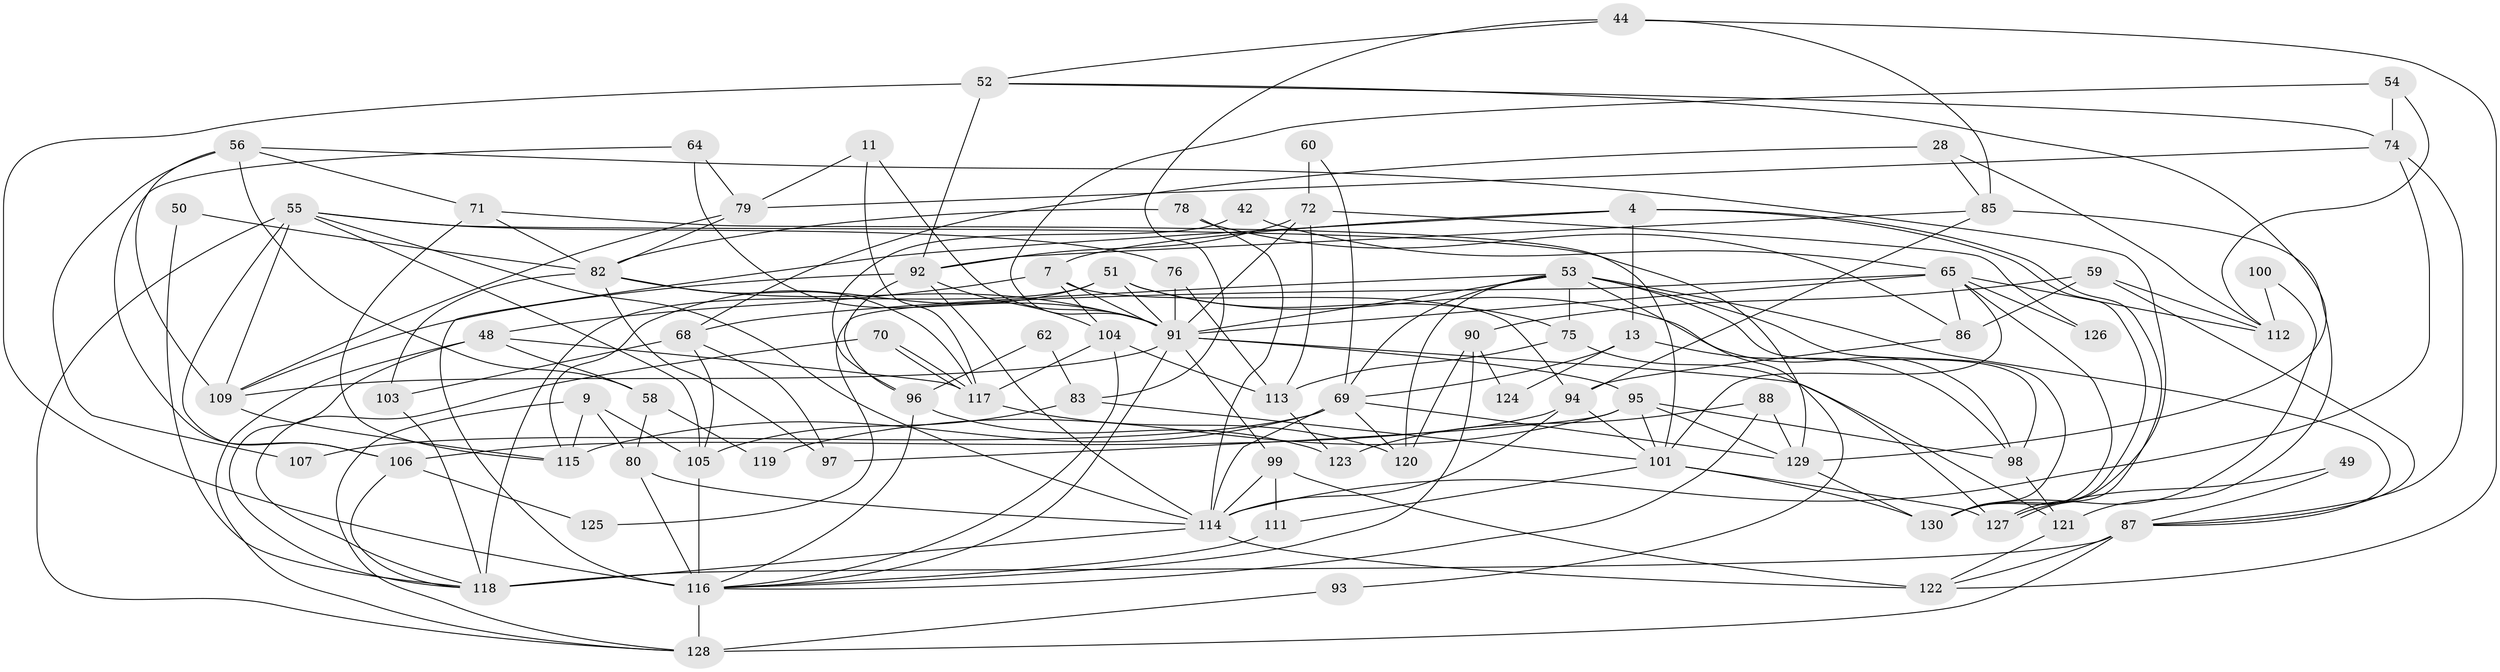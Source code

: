 // original degree distribution, {5: 0.13846153846153847, 3: 0.26153846153846155, 4: 0.3, 6: 0.12307692307692308, 2: 0.13846153846153847, 7: 0.015384615384615385, 9: 0.015384615384615385, 8: 0.007692307692307693}
// Generated by graph-tools (version 1.1) at 2025/54/03/04/25 21:54:36]
// undirected, 78 vertices, 185 edges
graph export_dot {
graph [start="1"]
  node [color=gray90,style=filled];
  4;
  7;
  9 [super="+6"];
  11;
  13;
  28;
  42;
  44;
  48 [super="+33"];
  49;
  50;
  51 [super="+16"];
  52 [super="+31"];
  53 [super="+43"];
  54 [super="+21"];
  55;
  56 [super="+23"];
  58;
  59;
  60;
  62;
  64 [super="+30"];
  65 [super="+39"];
  68;
  69 [super="+66"];
  70;
  71;
  72 [super="+32"];
  74 [super="+2"];
  75 [super="+36"];
  76;
  78;
  79;
  80;
  82 [super="+73"];
  83;
  85;
  86;
  87 [super="+67"];
  88;
  90;
  91 [super="+1+15+38+26"];
  92;
  93;
  94 [super="+22"];
  95;
  96;
  97;
  98 [super="+37"];
  99 [super="+89"];
  100;
  101 [super="+24"];
  103;
  104 [super="+19"];
  105 [super="+46"];
  106;
  107;
  109 [super="+29+61"];
  111;
  112;
  113 [super="+5"];
  114 [super="+63+35+40+18"];
  115;
  116 [super="+108+84"];
  117 [super="+81"];
  118 [super="+110"];
  119;
  120 [super="+45"];
  121;
  122;
  123 [super="+17"];
  124;
  125;
  126;
  127;
  128 [super="+77"];
  129 [super="+41"];
  130 [super="+47+102"];
  4 -- 13;
  4 -- 127;
  4 -- 127;
  4 -- 7;
  4 -- 116;
  7 -- 94;
  7 -- 104;
  7 -- 91;
  7 -- 48;
  9 -- 115 [weight=2];
  9 -- 105;
  9 -- 80;
  9 -- 128;
  11 -- 79;
  11 -- 117;
  11 -- 91;
  13 -- 98;
  13 -- 69;
  13 -- 124;
  28 -- 112;
  28 -- 68;
  28 -- 85;
  42 -- 96;
  42 -- 65;
  44 -- 122;
  44 -- 83;
  44 -- 85;
  44 -- 52;
  48 -- 58;
  48 -- 117;
  48 -- 128;
  48 -- 118;
  49 -- 127;
  49 -- 87;
  50 -- 118;
  50 -- 82;
  51 -- 115;
  51 -- 98;
  51 -- 75 [weight=2];
  51 -- 91;
  51 -- 118 [weight=2];
  52 -- 92;
  52 -- 129 [weight=2];
  52 -- 116 [weight=3];
  52 -- 74;
  53 -- 69;
  53 -- 68;
  53 -- 93;
  53 -- 130;
  53 -- 75 [weight=2];
  53 -- 120;
  53 -- 98;
  53 -- 91 [weight=2];
  53 -- 87;
  54 -- 74;
  54 -- 112;
  54 -- 91;
  55 -- 106;
  55 -- 76;
  55 -- 109 [weight=2];
  55 -- 128;
  55 -- 129;
  55 -- 114;
  55 -- 105;
  56 -- 71;
  56 -- 58;
  56 -- 107;
  56 -- 109;
  56 -- 130;
  58 -- 80;
  58 -- 119;
  59 -- 90;
  59 -- 86;
  59 -- 112;
  59 -- 87;
  60 -- 72 [weight=2];
  60 -- 69;
  62 -- 96;
  62 -- 83;
  64 -- 106;
  64 -- 91;
  64 -- 79;
  65 -- 86;
  65 -- 112;
  65 -- 126;
  65 -- 101;
  65 -- 91;
  65 -- 125;
  65 -- 130;
  68 -- 97;
  68 -- 103;
  68 -- 105;
  69 -- 107;
  69 -- 120 [weight=3];
  69 -- 129;
  69 -- 115;
  69 -- 114 [weight=2];
  70 -- 117;
  70 -- 117;
  70 -- 118;
  71 -- 82;
  71 -- 115;
  71 -- 101;
  72 -- 113;
  72 -- 126;
  72 -- 92;
  72 -- 91;
  74 -- 79;
  74 -- 114;
  74 -- 87;
  75 -- 113;
  75 -- 127;
  76 -- 113;
  76 -- 91;
  78 -- 86;
  78 -- 82;
  78 -- 114;
  79 -- 82;
  79 -- 109;
  80 -- 116 [weight=2];
  80 -- 114;
  82 -- 97;
  82 -- 91;
  82 -- 117;
  82 -- 103;
  83 -- 105;
  83 -- 101;
  85 -- 92;
  85 -- 94 [weight=2];
  85 -- 121;
  86 -- 94;
  87 -- 122;
  87 -- 118 [weight=2];
  87 -- 128 [weight=2];
  88 -- 116;
  88 -- 123;
  88 -- 129;
  90 -- 120;
  90 -- 124;
  90 -- 116;
  91 -- 121;
  91 -- 99;
  91 -- 109 [weight=2];
  91 -- 116;
  91 -- 95;
  92 -- 96;
  92 -- 104;
  92 -- 109;
  92 -- 114;
  93 -- 128;
  94 -- 101;
  94 -- 106;
  94 -- 114;
  95 -- 101;
  95 -- 97;
  95 -- 119;
  95 -- 129;
  95 -- 98;
  96 -- 116;
  96 -- 123;
  98 -- 121;
  99 -- 122 [weight=2];
  99 -- 111;
  99 -- 114;
  100 -- 112;
  100 -- 130;
  101 -- 127;
  101 -- 111;
  101 -- 130;
  103 -- 118;
  104 -- 113;
  104 -- 117 [weight=2];
  104 -- 116;
  105 -- 116;
  106 -- 125;
  106 -- 118;
  109 -- 115;
  111 -- 116;
  113 -- 123;
  114 -- 118 [weight=2];
  114 -- 122;
  116 -- 128;
  117 -- 120;
  121 -- 122;
  129 -- 130 [weight=2];
}
